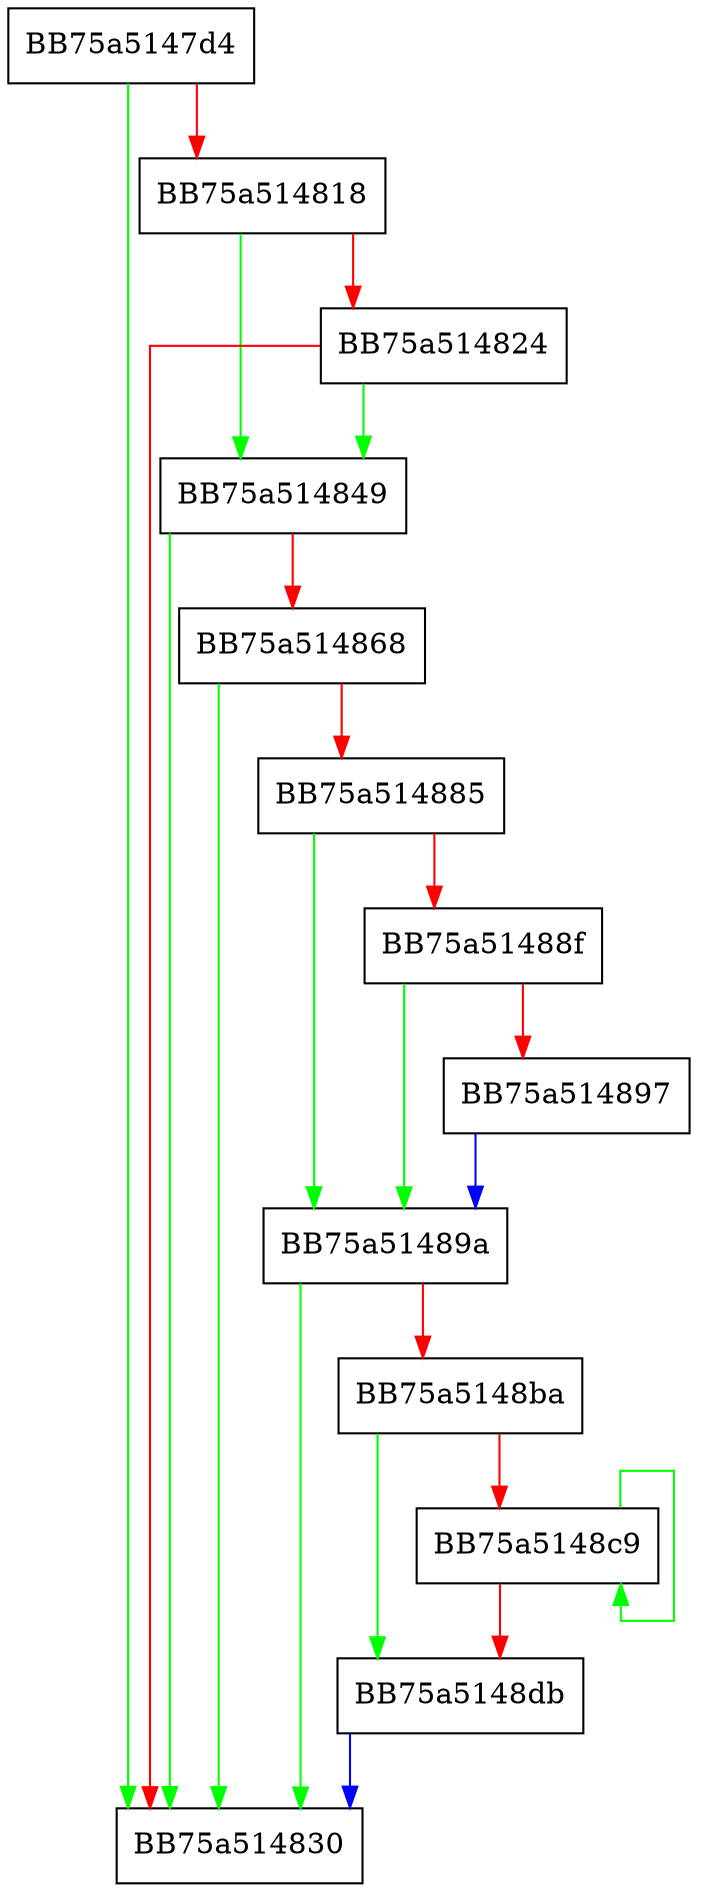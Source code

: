digraph whereCombineDisjuncts {
  node [shape="box"];
  graph [splines=ortho];
  BB75a5147d4 -> BB75a514830 [color="green"];
  BB75a5147d4 -> BB75a514818 [color="red"];
  BB75a514818 -> BB75a514849 [color="green"];
  BB75a514818 -> BB75a514824 [color="red"];
  BB75a514824 -> BB75a514849 [color="green"];
  BB75a514824 -> BB75a514830 [color="red"];
  BB75a514849 -> BB75a514830 [color="green"];
  BB75a514849 -> BB75a514868 [color="red"];
  BB75a514868 -> BB75a514830 [color="green"];
  BB75a514868 -> BB75a514885 [color="red"];
  BB75a514885 -> BB75a51489a [color="green"];
  BB75a514885 -> BB75a51488f [color="red"];
  BB75a51488f -> BB75a51489a [color="green"];
  BB75a51488f -> BB75a514897 [color="red"];
  BB75a514897 -> BB75a51489a [color="blue"];
  BB75a51489a -> BB75a514830 [color="green"];
  BB75a51489a -> BB75a5148ba [color="red"];
  BB75a5148ba -> BB75a5148db [color="green"];
  BB75a5148ba -> BB75a5148c9 [color="red"];
  BB75a5148c9 -> BB75a5148c9 [color="green"];
  BB75a5148c9 -> BB75a5148db [color="red"];
  BB75a5148db -> BB75a514830 [color="blue"];
}